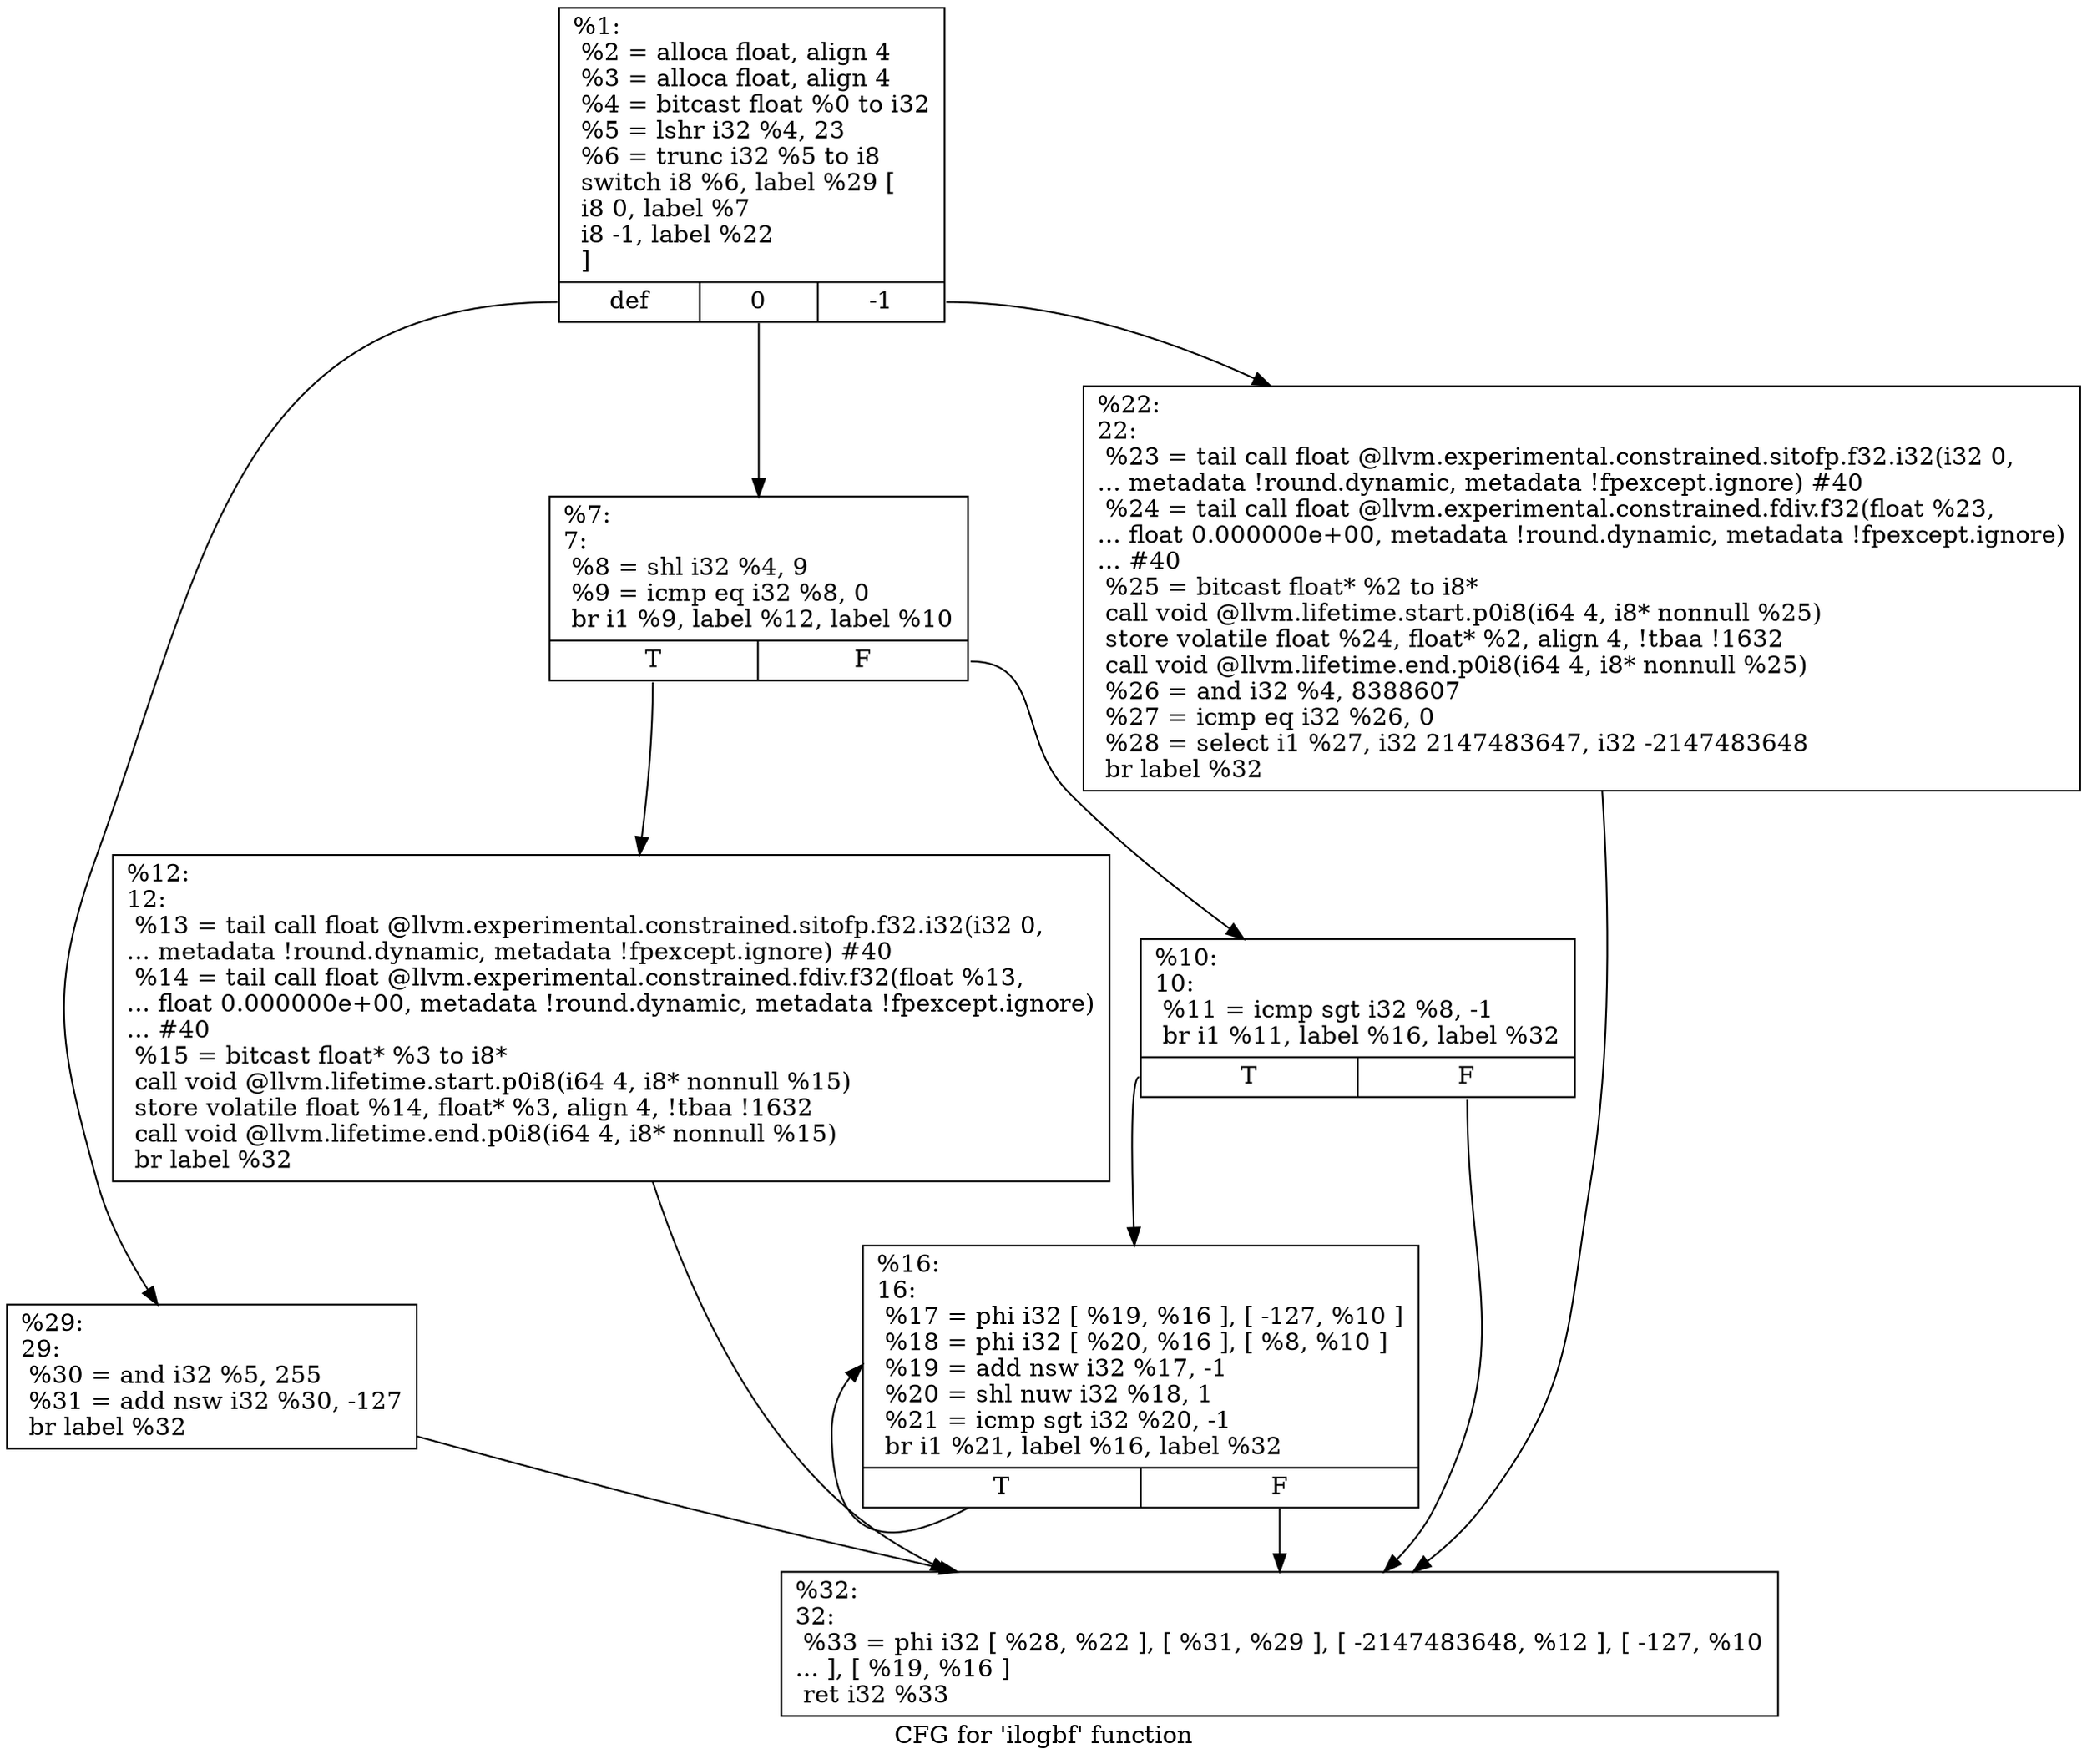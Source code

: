 digraph "CFG for 'ilogbf' function" {
	label="CFG for 'ilogbf' function";

	Node0x16e17a0 [shape=record,label="{%1:\l  %2 = alloca float, align 4\l  %3 = alloca float, align 4\l  %4 = bitcast float %0 to i32\l  %5 = lshr i32 %4, 23\l  %6 = trunc i32 %5 to i8\l  switch i8 %6, label %29 [\l    i8 0, label %7\l    i8 -1, label %22\l  ]\l|{<s0>def|<s1>0|<s2>-1}}"];
	Node0x16e17a0:s0 -> Node0x16e1980;
	Node0x16e17a0:s1 -> Node0x16e17f0;
	Node0x16e17a0:s2 -> Node0x16e1930;
	Node0x16e17f0 [shape=record,label="{%7:\l7:                                                \l  %8 = shl i32 %4, 9\l  %9 = icmp eq i32 %8, 0\l  br i1 %9, label %12, label %10\l|{<s0>T|<s1>F}}"];
	Node0x16e17f0:s0 -> Node0x16e1890;
	Node0x16e17f0:s1 -> Node0x16e1840;
	Node0x16e1840 [shape=record,label="{%10:\l10:                                               \l  %11 = icmp sgt i32 %8, -1\l  br i1 %11, label %16, label %32\l|{<s0>T|<s1>F}}"];
	Node0x16e1840:s0 -> Node0x16e18e0;
	Node0x16e1840:s1 -> Node0x16e19d0;
	Node0x16e1890 [shape=record,label="{%12:\l12:                                               \l  %13 = tail call float @llvm.experimental.constrained.sitofp.f32.i32(i32 0,\l... metadata !round.dynamic, metadata !fpexcept.ignore) #40\l  %14 = tail call float @llvm.experimental.constrained.fdiv.f32(float %13,\l... float 0.000000e+00, metadata !round.dynamic, metadata !fpexcept.ignore)\l... #40\l  %15 = bitcast float* %3 to i8*\l  call void @llvm.lifetime.start.p0i8(i64 4, i8* nonnull %15)\l  store volatile float %14, float* %3, align 4, !tbaa !1632\l  call void @llvm.lifetime.end.p0i8(i64 4, i8* nonnull %15)\l  br label %32\l}"];
	Node0x16e1890 -> Node0x16e19d0;
	Node0x16e18e0 [shape=record,label="{%16:\l16:                                               \l  %17 = phi i32 [ %19, %16 ], [ -127, %10 ]\l  %18 = phi i32 [ %20, %16 ], [ %8, %10 ]\l  %19 = add nsw i32 %17, -1\l  %20 = shl nuw i32 %18, 1\l  %21 = icmp sgt i32 %20, -1\l  br i1 %21, label %16, label %32\l|{<s0>T|<s1>F}}"];
	Node0x16e18e0:s0 -> Node0x16e18e0;
	Node0x16e18e0:s1 -> Node0x16e19d0;
	Node0x16e1930 [shape=record,label="{%22:\l22:                                               \l  %23 = tail call float @llvm.experimental.constrained.sitofp.f32.i32(i32 0,\l... metadata !round.dynamic, metadata !fpexcept.ignore) #40\l  %24 = tail call float @llvm.experimental.constrained.fdiv.f32(float %23,\l... float 0.000000e+00, metadata !round.dynamic, metadata !fpexcept.ignore)\l... #40\l  %25 = bitcast float* %2 to i8*\l  call void @llvm.lifetime.start.p0i8(i64 4, i8* nonnull %25)\l  store volatile float %24, float* %2, align 4, !tbaa !1632\l  call void @llvm.lifetime.end.p0i8(i64 4, i8* nonnull %25)\l  %26 = and i32 %4, 8388607\l  %27 = icmp eq i32 %26, 0\l  %28 = select i1 %27, i32 2147483647, i32 -2147483648\l  br label %32\l}"];
	Node0x16e1930 -> Node0x16e19d0;
	Node0x16e1980 [shape=record,label="{%29:\l29:                                               \l  %30 = and i32 %5, 255\l  %31 = add nsw i32 %30, -127\l  br label %32\l}"];
	Node0x16e1980 -> Node0x16e19d0;
	Node0x16e19d0 [shape=record,label="{%32:\l32:                                               \l  %33 = phi i32 [ %28, %22 ], [ %31, %29 ], [ -2147483648, %12 ], [ -127, %10\l... ], [ %19, %16 ]\l  ret i32 %33\l}"];
}
